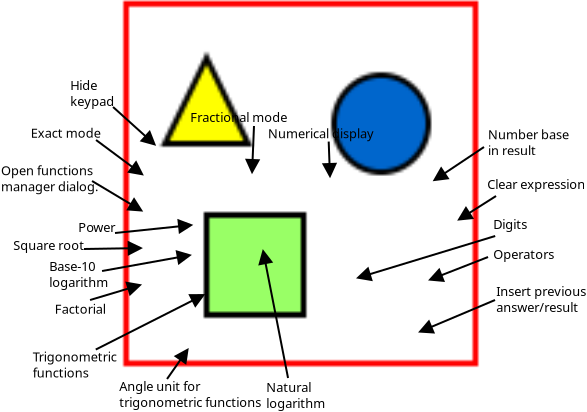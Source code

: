 <?xml version="1.0" encoding="UTF-8"?>
<dia:diagram xmlns:dia="http://www.lysator.liu.se/~alla/dia/">
  <dia:layer name="Background" visible="true">
    <dia:object type="Standard - Image" version="0" id="O0">
      <dia:attribute name="obj_pos">
        <dia:point val="15.372,1.702"/>
      </dia:attribute>
      <dia:attribute name="obj_bb">
        <dia:rectangle val="15.322,1.652;33.162,20.013"/>
      </dia:attribute>
      <dia:attribute name="elem_corner">
        <dia:point val="15.372,1.702"/>
      </dia:attribute>
      <dia:attribute name="elem_width">
        <dia:real val="17.74"/>
      </dia:attribute>
      <dia:attribute name="elem_height">
        <dia:real val="18.262"/>
      </dia:attribute>
      <dia:attribute name="draw_border">
        <dia:boolean val="false"/>
      </dia:attribute>
      <dia:attribute name="keep_aspect">
        <dia:boolean val="true"/>
      </dia:attribute>
      <dia:attribute name="file">
        <dia:string>#/calculator-buttons-screen.png#</dia:string>
      </dia:attribute>
    </dia:object>
    <dia:object type="Standard - Line" version="0" id="O1">
      <dia:attribute name="obj_pos">
        <dia:point val="13.402,14.102"/>
      </dia:attribute>
      <dia:attribute name="obj_bb">
        <dia:rectangle val="13.351,13.455;16.345,14.656"/>
      </dia:attribute>
      <dia:attribute name="conn_endpoints">
        <dia:point val="13.402,14.102"/>
        <dia:point val="16.286,14.056"/>
      </dia:attribute>
      <dia:attribute name="numcp">
        <dia:int val="1"/>
      </dia:attribute>
      <dia:attribute name="end_arrow">
        <dia:enum val="3"/>
      </dia:attribute>
      <dia:attribute name="end_arrow_length">
        <dia:real val="0.6"/>
      </dia:attribute>
      <dia:attribute name="end_arrow_width">
        <dia:real val="0.6"/>
      </dia:attribute>
    </dia:object>
    <dia:object type="Standard - Text" version="0" id="O2">
      <dia:attribute name="obj_pos">
        <dia:point val="9.862,14.152"/>
      </dia:attribute>
      <dia:attribute name="obj_bb">
        <dia:rectangle val="9.862,13.584;13.229,14.587"/>
      </dia:attribute>
      <dia:attribute name="text">
        <dia:composite type="text">
          <dia:attribute name="string">
            <dia:string>#Square root#</dia:string>
          </dia:attribute>
          <dia:attribute name="font">
            <dia:font family="sans" style="0" name="Helvetica"/>
          </dia:attribute>
          <dia:attribute name="height">
            <dia:real val="0.8"/>
          </dia:attribute>
          <dia:attribute name="pos">
            <dia:point val="9.862,14.152"/>
          </dia:attribute>
          <dia:attribute name="color">
            <dia:color val="#000000"/>
          </dia:attribute>
          <dia:attribute name="alignment">
            <dia:enum val="0"/>
          </dia:attribute>
        </dia:composite>
      </dia:attribute>
    </dia:object>
    <dia:object type="Standard - Text" version="0" id="O3">
      <dia:attribute name="obj_pos">
        <dia:point val="11.662,15.202"/>
      </dia:attribute>
      <dia:attribute name="obj_bb">
        <dia:rectangle val="11.662,14.634;14.379,16.437"/>
      </dia:attribute>
      <dia:attribute name="text">
        <dia:composite type="text">
          <dia:attribute name="string">
            <dia:string>#Base-10
logarithm#</dia:string>
          </dia:attribute>
          <dia:attribute name="font">
            <dia:font family="sans" style="0" name="Helvetica"/>
          </dia:attribute>
          <dia:attribute name="height">
            <dia:real val="0.8"/>
          </dia:attribute>
          <dia:attribute name="pos">
            <dia:point val="11.662,15.202"/>
          </dia:attribute>
          <dia:attribute name="color">
            <dia:color val="#000000"/>
          </dia:attribute>
          <dia:attribute name="alignment">
            <dia:enum val="0"/>
          </dia:attribute>
        </dia:composite>
      </dia:attribute>
    </dia:object>
    <dia:object type="Standard - Line" version="0" id="O4">
      <dia:attribute name="obj_pos">
        <dia:point val="14.304,15.202"/>
      </dia:attribute>
      <dia:attribute name="obj_bb">
        <dia:rectangle val="14.246,13.806;18.891,15.26"/>
      </dia:attribute>
      <dia:attribute name="conn_endpoints">
        <dia:point val="14.304,15.202"/>
        <dia:point val="18.736,14.406"/>
      </dia:attribute>
      <dia:attribute name="numcp">
        <dia:int val="1"/>
      </dia:attribute>
      <dia:attribute name="end_arrow">
        <dia:enum val="3"/>
      </dia:attribute>
      <dia:attribute name="end_arrow_length">
        <dia:real val="0.6"/>
      </dia:attribute>
      <dia:attribute name="end_arrow_width">
        <dia:real val="0.6"/>
      </dia:attribute>
    </dia:object>
    <dia:object type="Standard - Line" version="0" id="O5">
      <dia:attribute name="obj_pos">
        <dia:point val="17.554,20.602"/>
      </dia:attribute>
      <dia:attribute name="obj_bb">
        <dia:rectangle val="17.484,18.717;19.124,20.671"/>
      </dia:attribute>
      <dia:attribute name="conn_endpoints">
        <dia:point val="17.554,20.602"/>
        <dia:point val="18.604,19.102"/>
      </dia:attribute>
      <dia:attribute name="numcp">
        <dia:int val="1"/>
      </dia:attribute>
      <dia:attribute name="end_arrow">
        <dia:enum val="3"/>
      </dia:attribute>
      <dia:attribute name="end_arrow_length">
        <dia:real val="0.6"/>
      </dia:attribute>
      <dia:attribute name="end_arrow_width">
        <dia:real val="0.6"/>
      </dia:attribute>
    </dia:object>
    <dia:object type="Standard - Text" version="0" id="O6">
      <dia:attribute name="obj_pos">
        <dia:point val="15.162,21.202"/>
      </dia:attribute>
      <dia:attribute name="obj_bb">
        <dia:rectangle val="15.162,20.634;21.729,22.437"/>
      </dia:attribute>
      <dia:attribute name="text">
        <dia:composite type="text">
          <dia:attribute name="string">
            <dia:string>#Angle unit for 
trigonometric functions#</dia:string>
          </dia:attribute>
          <dia:attribute name="font">
            <dia:font family="sans" style="0" name="Helvetica"/>
          </dia:attribute>
          <dia:attribute name="height">
            <dia:real val="0.8"/>
          </dia:attribute>
          <dia:attribute name="pos">
            <dia:point val="15.162,21.202"/>
          </dia:attribute>
          <dia:attribute name="color">
            <dia:color val="#000000"/>
          </dia:attribute>
          <dia:attribute name="alignment">
            <dia:enum val="0"/>
          </dia:attribute>
        </dia:composite>
      </dia:attribute>
    </dia:object>
    <dia:object type="Standard - Line" version="0" id="O7">
      <dia:attribute name="obj_pos">
        <dia:point val="14.854,7.002"/>
      </dia:attribute>
      <dia:attribute name="obj_bb">
        <dia:rectangle val="14.783,6.931;17.401,9.381"/>
      </dia:attribute>
      <dia:attribute name="conn_endpoints">
        <dia:point val="14.854,7.002"/>
        <dia:point val="16.962,8.902"/>
      </dia:attribute>
      <dia:attribute name="numcp">
        <dia:int val="1"/>
      </dia:attribute>
      <dia:attribute name="end_arrow">
        <dia:enum val="3"/>
      </dia:attribute>
      <dia:attribute name="end_arrow_length">
        <dia:real val="0.6"/>
      </dia:attribute>
      <dia:attribute name="end_arrow_width">
        <dia:real val="0.6"/>
      </dia:attribute>
    </dia:object>
    <dia:object type="Standard - Text" version="0" id="O8">
      <dia:attribute name="obj_pos">
        <dia:point val="12.712,6.152"/>
      </dia:attribute>
      <dia:attribute name="obj_bb">
        <dia:rectangle val="12.712,5.602;14.712,7.352"/>
      </dia:attribute>
      <dia:attribute name="text">
        <dia:composite type="text">
          <dia:attribute name="string">
            <dia:string>#Hide
keypad#</dia:string>
          </dia:attribute>
          <dia:attribute name="font">
            <dia:font family="sans" style="0" name="Helvetica"/>
          </dia:attribute>
          <dia:attribute name="height">
            <dia:real val="0.8"/>
          </dia:attribute>
          <dia:attribute name="pos">
            <dia:point val="12.712,6.152"/>
          </dia:attribute>
          <dia:attribute name="color">
            <dia:color val="#000000"/>
          </dia:attribute>
          <dia:attribute name="alignment">
            <dia:enum val="0"/>
          </dia:attribute>
        </dia:composite>
      </dia:attribute>
    </dia:object>
    <dia:object type="Standard - Line" version="0" id="O9">
      <dia:attribute name="obj_pos">
        <dia:point val="13.804,10.702"/>
      </dia:attribute>
      <dia:attribute name="obj_bb">
        <dia:rectangle val="13.735,10.633;16.66,12.742"/>
      </dia:attribute>
      <dia:attribute name="conn_endpoints">
        <dia:point val="13.804,10.702"/>
        <dia:point val="16.309,12.201"/>
      </dia:attribute>
      <dia:attribute name="numcp">
        <dia:int val="1"/>
      </dia:attribute>
      <dia:attribute name="end_arrow">
        <dia:enum val="3"/>
      </dia:attribute>
      <dia:attribute name="end_arrow_length">
        <dia:real val="0.6"/>
      </dia:attribute>
      <dia:attribute name="end_arrow_width">
        <dia:real val="0.6"/>
      </dia:attribute>
    </dia:object>
    <dia:object type="Standard - Text" version="0" id="O10">
      <dia:attribute name="obj_pos">
        <dia:point val="9.252,10.414"/>
      </dia:attribute>
      <dia:attribute name="obj_bb">
        <dia:rectangle val="9.252,9.864;13.852,11.614"/>
      </dia:attribute>
      <dia:attribute name="text">
        <dia:composite type="text">
          <dia:attribute name="string">
            <dia:string>#Open functions
manager dialog.#</dia:string>
          </dia:attribute>
          <dia:attribute name="font">
            <dia:font family="sans" style="0" name="Helvetica"/>
          </dia:attribute>
          <dia:attribute name="height">
            <dia:real val="0.8"/>
          </dia:attribute>
          <dia:attribute name="pos">
            <dia:point val="9.252,10.414"/>
          </dia:attribute>
          <dia:attribute name="color">
            <dia:color val="#000000"/>
          </dia:attribute>
          <dia:attribute name="alignment">
            <dia:enum val="0"/>
          </dia:attribute>
        </dia:composite>
      </dia:attribute>
    </dia:object>
    <dia:object type="Standard - Line" version="0" id="O11">
      <dia:attribute name="obj_pos">
        <dia:point val="34.004,11.452"/>
      </dia:attribute>
      <dia:attribute name="obj_bb">
        <dia:rectangle val="31.748,11.383;34.073,13.185"/>
      </dia:attribute>
      <dia:attribute name="conn_endpoints">
        <dia:point val="34.004,11.452"/>
        <dia:point val="32.112,12.652"/>
      </dia:attribute>
      <dia:attribute name="numcp">
        <dia:int val="1"/>
      </dia:attribute>
      <dia:attribute name="end_arrow">
        <dia:enum val="3"/>
      </dia:attribute>
      <dia:attribute name="end_arrow_length">
        <dia:real val="0.6"/>
      </dia:attribute>
      <dia:attribute name="end_arrow_width">
        <dia:real val="0.6"/>
      </dia:attribute>
    </dia:object>
    <dia:object type="Standard - Text" version="0" id="O12">
      <dia:attribute name="obj_pos">
        <dia:point val="33.562,11.102"/>
      </dia:attribute>
      <dia:attribute name="obj_bb">
        <dia:rectangle val="33.562,10.552;38.362,11.502"/>
      </dia:attribute>
      <dia:attribute name="text">
        <dia:composite type="text">
          <dia:attribute name="string">
            <dia:string>#Clear expression#</dia:string>
          </dia:attribute>
          <dia:attribute name="font">
            <dia:font family="sans" style="0" name="Helvetica"/>
          </dia:attribute>
          <dia:attribute name="height">
            <dia:real val="0.8"/>
          </dia:attribute>
          <dia:attribute name="pos">
            <dia:point val="33.562,11.102"/>
          </dia:attribute>
          <dia:attribute name="color">
            <dia:color val="#000000"/>
          </dia:attribute>
          <dia:attribute name="alignment">
            <dia:enum val="0"/>
          </dia:attribute>
        </dia:composite>
      </dia:attribute>
    </dia:object>
    <dia:object type="Standard - Line" version="0" id="O13">
      <dia:attribute name="obj_pos">
        <dia:point val="33.954,16.652"/>
      </dia:attribute>
      <dia:attribute name="obj_bb">
        <dia:rectangle val="29.883,16.586;34.02,18.824"/>
      </dia:attribute>
      <dia:attribute name="conn_endpoints">
        <dia:point val="33.954,16.652"/>
        <dia:point val="30.162,18.252"/>
      </dia:attribute>
      <dia:attribute name="numcp">
        <dia:int val="1"/>
      </dia:attribute>
      <dia:attribute name="end_arrow">
        <dia:enum val="3"/>
      </dia:attribute>
      <dia:attribute name="end_arrow_length">
        <dia:real val="0.6"/>
      </dia:attribute>
      <dia:attribute name="end_arrow_width">
        <dia:real val="0.6"/>
      </dia:attribute>
    </dia:object>
    <dia:object type="Standard - Text" version="0" id="O14">
      <dia:attribute name="obj_pos">
        <dia:point val="34.012,16.452"/>
      </dia:attribute>
      <dia:attribute name="obj_bb">
        <dia:rectangle val="34.012,15.902;38.262,17.652"/>
      </dia:attribute>
      <dia:attribute name="text">
        <dia:composite type="text">
          <dia:attribute name="string">
            <dia:string>#Insert previous
answer/result#</dia:string>
          </dia:attribute>
          <dia:attribute name="font">
            <dia:font family="sans" style="0" name="Helvetica"/>
          </dia:attribute>
          <dia:attribute name="height">
            <dia:real val="0.8"/>
          </dia:attribute>
          <dia:attribute name="pos">
            <dia:point val="34.012,16.452"/>
          </dia:attribute>
          <dia:attribute name="color">
            <dia:color val="#000000"/>
          </dia:attribute>
          <dia:attribute name="alignment">
            <dia:enum val="0"/>
          </dia:attribute>
        </dia:composite>
      </dia:attribute>
    </dia:object>
    <dia:object type="Standard - Line" version="0" id="O15">
      <dia:attribute name="obj_pos">
        <dia:point val="33.604,14.502"/>
      </dia:attribute>
      <dia:attribute name="obj_bb">
        <dia:rectangle val="30.397,14.437;33.669,16.229"/>
      </dia:attribute>
      <dia:attribute name="conn_endpoints">
        <dia:point val="33.604,14.502"/>
        <dia:point val="30.662,15.652"/>
      </dia:attribute>
      <dia:attribute name="numcp">
        <dia:int val="1"/>
      </dia:attribute>
      <dia:attribute name="end_arrow">
        <dia:enum val="3"/>
      </dia:attribute>
      <dia:attribute name="end_arrow_length">
        <dia:real val="0.6"/>
      </dia:attribute>
      <dia:attribute name="end_arrow_width">
        <dia:real val="0.6"/>
      </dia:attribute>
    </dia:object>
    <dia:object type="Standard - Text" version="0" id="O16">
      <dia:attribute name="obj_pos">
        <dia:point val="33.862,14.602"/>
      </dia:attribute>
      <dia:attribute name="obj_bb">
        <dia:rectangle val="33.862,14.052;36.762,15.002"/>
      </dia:attribute>
      <dia:attribute name="text">
        <dia:composite type="text">
          <dia:attribute name="string">
            <dia:string>#Operators#</dia:string>
          </dia:attribute>
          <dia:attribute name="font">
            <dia:font family="sans" style="0" name="Helvetica"/>
          </dia:attribute>
          <dia:attribute name="height">
            <dia:real val="0.8"/>
          </dia:attribute>
          <dia:attribute name="pos">
            <dia:point val="33.862,14.602"/>
          </dia:attribute>
          <dia:attribute name="color">
            <dia:color val="#000000"/>
          </dia:attribute>
          <dia:attribute name="alignment">
            <dia:enum val="0"/>
          </dia:attribute>
        </dia:composite>
      </dia:attribute>
    </dia:object>
    <dia:object type="Standard - Line" version="0" id="O17">
      <dia:attribute name="obj_pos">
        <dia:point val="33.962,13.452"/>
      </dia:attribute>
      <dia:attribute name="obj_bb">
        <dia:rectangle val="26.839,13.389;34.024,16.14"/>
      </dia:attribute>
      <dia:attribute name="conn_endpoints">
        <dia:point val="33.962,13.452"/>
        <dia:point val="27.062,15.552"/>
      </dia:attribute>
      <dia:attribute name="numcp">
        <dia:int val="1"/>
      </dia:attribute>
      <dia:attribute name="end_arrow">
        <dia:enum val="3"/>
      </dia:attribute>
      <dia:attribute name="end_arrow_length">
        <dia:real val="0.6"/>
      </dia:attribute>
      <dia:attribute name="end_arrow_width">
        <dia:real val="0.6"/>
      </dia:attribute>
    </dia:object>
    <dia:object type="Standard - Text" version="0" id="O18">
      <dia:attribute name="obj_pos">
        <dia:point val="33.862,13.102"/>
      </dia:attribute>
      <dia:attribute name="obj_bb">
        <dia:rectangle val="33.862,12.552;35.462,13.502"/>
      </dia:attribute>
      <dia:attribute name="text">
        <dia:composite type="text">
          <dia:attribute name="string">
            <dia:string>#Digits#</dia:string>
          </dia:attribute>
          <dia:attribute name="font">
            <dia:font family="sans" style="0" name="Helvetica"/>
          </dia:attribute>
          <dia:attribute name="height">
            <dia:real val="0.8"/>
          </dia:attribute>
          <dia:attribute name="pos">
            <dia:point val="33.862,13.102"/>
          </dia:attribute>
          <dia:attribute name="color">
            <dia:color val="#000000"/>
          </dia:attribute>
          <dia:attribute name="alignment">
            <dia:enum val="0"/>
          </dia:attribute>
        </dia:composite>
      </dia:attribute>
    </dia:object>
    <dia:object type="Standard - Line" version="0" id="O19">
      <dia:attribute name="obj_pos">
        <dia:point val="13.99,19.129"/>
      </dia:attribute>
      <dia:attribute name="obj_bb">
        <dia:rectangle val="13.922,15.825;19.729,19.196"/>
      </dia:attribute>
      <dia:attribute name="conn_endpoints">
        <dia:point val="13.99,19.129"/>
        <dia:point val="19.414,16.383"/>
      </dia:attribute>
      <dia:attribute name="numcp">
        <dia:int val="1"/>
      </dia:attribute>
      <dia:attribute name="end_arrow">
        <dia:enum val="3"/>
      </dia:attribute>
      <dia:attribute name="end_arrow_length">
        <dia:real val="0.6"/>
      </dia:attribute>
      <dia:attribute name="end_arrow_width">
        <dia:real val="0.6"/>
      </dia:attribute>
    </dia:object>
    <dia:object type="Standard - Text" version="0" id="O20">
      <dia:attribute name="obj_pos">
        <dia:point val="10.841,19.723"/>
      </dia:attribute>
      <dia:attribute name="obj_bb">
        <dia:rectangle val="10.841,19.172;14.691,20.922"/>
      </dia:attribute>
      <dia:attribute name="text">
        <dia:composite type="text">
          <dia:attribute name="string">
            <dia:string>#Trigonometric
functions#</dia:string>
          </dia:attribute>
          <dia:attribute name="font">
            <dia:font family="sans" style="0" name="Helvetica"/>
          </dia:attribute>
          <dia:attribute name="height">
            <dia:real val="0.8"/>
          </dia:attribute>
          <dia:attribute name="pos">
            <dia:point val="10.841,19.723"/>
          </dia:attribute>
          <dia:attribute name="color">
            <dia:color val="#000000"/>
          </dia:attribute>
          <dia:attribute name="alignment">
            <dia:enum val="0"/>
          </dia:attribute>
        </dia:composite>
      </dia:attribute>
    </dia:object>
    <dia:object type="Standard - Line" version="0" id="O21">
      <dia:attribute name="obj_pos">
        <dia:point val="23.604,20.552"/>
      </dia:attribute>
      <dia:attribute name="obj_bb">
        <dia:rectangle val="21.755,14.004;23.663,20.61"/>
      </dia:attribute>
      <dia:attribute name="conn_endpoints">
        <dia:point val="23.604,20.552"/>
        <dia:point val="22.353,14.168"/>
      </dia:attribute>
      <dia:attribute name="numcp">
        <dia:int val="1"/>
      </dia:attribute>
      <dia:attribute name="end_arrow">
        <dia:enum val="3"/>
      </dia:attribute>
      <dia:attribute name="end_arrow_length">
        <dia:real val="0.6"/>
      </dia:attribute>
      <dia:attribute name="end_arrow_width">
        <dia:real val="0.6"/>
      </dia:attribute>
    </dia:object>
    <dia:object type="Standard - Text" version="0" id="O22">
      <dia:attribute name="obj_pos">
        <dia:point val="22.512,21.252"/>
      </dia:attribute>
      <dia:attribute name="obj_bb">
        <dia:rectangle val="22.512,20.702;25.212,22.452"/>
      </dia:attribute>
      <dia:attribute name="text">
        <dia:composite type="text">
          <dia:attribute name="string">
            <dia:string>#Natural
logarithm#</dia:string>
          </dia:attribute>
          <dia:attribute name="font">
            <dia:font family="sans" style="0" name="Helvetica"/>
          </dia:attribute>
          <dia:attribute name="height">
            <dia:real val="0.8"/>
          </dia:attribute>
          <dia:attribute name="pos">
            <dia:point val="22.512,21.252"/>
          </dia:attribute>
          <dia:attribute name="color">
            <dia:color val="#000000"/>
          </dia:attribute>
          <dia:attribute name="alignment">
            <dia:enum val="0"/>
          </dia:attribute>
        </dia:composite>
      </dia:attribute>
    </dia:object>
    <dia:object type="Standard - Line" version="0" id="O23">
      <dia:attribute name="obj_pos">
        <dia:point val="21.902,7.952"/>
      </dia:attribute>
      <dia:attribute name="obj_bb">
        <dia:rectangle val="21.202,7.9;22.406,10.377"/>
      </dia:attribute>
      <dia:attribute name="conn_endpoints">
        <dia:point val="21.902,7.952"/>
        <dia:point val="21.804,10.302"/>
      </dia:attribute>
      <dia:attribute name="numcp">
        <dia:int val="1"/>
      </dia:attribute>
      <dia:attribute name="end_arrow">
        <dia:enum val="3"/>
      </dia:attribute>
      <dia:attribute name="end_arrow_length">
        <dia:real val="0.6"/>
      </dia:attribute>
      <dia:attribute name="end_arrow_width">
        <dia:real val="0.6"/>
      </dia:attribute>
    </dia:object>
    <dia:object type="Standard - Text" version="0" id="O24">
      <dia:attribute name="obj_pos">
        <dia:point val="18.712,7.752"/>
      </dia:attribute>
      <dia:attribute name="obj_bb">
        <dia:rectangle val="18.712,7.184;23.179,8.187"/>
      </dia:attribute>
      <dia:attribute name="text">
        <dia:composite type="text">
          <dia:attribute name="string">
            <dia:string>#Fractional mode#</dia:string>
          </dia:attribute>
          <dia:attribute name="font">
            <dia:font family="sans" style="0" name="Helvetica"/>
          </dia:attribute>
          <dia:attribute name="height">
            <dia:real val="0.8"/>
          </dia:attribute>
          <dia:attribute name="pos">
            <dia:point val="18.712,7.752"/>
          </dia:attribute>
          <dia:attribute name="color">
            <dia:color val="#000000"/>
          </dia:attribute>
          <dia:attribute name="alignment">
            <dia:enum val="0"/>
          </dia:attribute>
        </dia:composite>
      </dia:attribute>
    </dia:object>
    <dia:object type="Standard - Line" version="0" id="O25">
      <dia:attribute name="obj_pos">
        <dia:point val="14.952,13.302"/>
      </dia:attribute>
      <dia:attribute name="obj_bb">
        <dia:rectangle val="14.897,12.3;18.916,13.504"/>
      </dia:attribute>
      <dia:attribute name="conn_endpoints">
        <dia:point val="14.952,13.302"/>
        <dia:point val="18.804,12.902"/>
      </dia:attribute>
      <dia:attribute name="numcp">
        <dia:int val="1"/>
      </dia:attribute>
      <dia:attribute name="end_arrow">
        <dia:enum val="3"/>
      </dia:attribute>
      <dia:attribute name="end_arrow_length">
        <dia:real val="0.6"/>
      </dia:attribute>
      <dia:attribute name="end_arrow_width">
        <dia:real val="0.6"/>
      </dia:attribute>
    </dia:object>
    <dia:object type="Standard - Text" version="0" id="O26">
      <dia:attribute name="obj_pos">
        <dia:point val="13.112,13.252"/>
      </dia:attribute>
      <dia:attribute name="obj_bb">
        <dia:rectangle val="13.112,12.684;14.879,13.687"/>
      </dia:attribute>
      <dia:attribute name="text">
        <dia:composite type="text">
          <dia:attribute name="string">
            <dia:string>#Power#</dia:string>
          </dia:attribute>
          <dia:attribute name="font">
            <dia:font family="sans" style="0" name="Helvetica"/>
          </dia:attribute>
          <dia:attribute name="height">
            <dia:real val="0.8"/>
          </dia:attribute>
          <dia:attribute name="pos">
            <dia:point val="13.112,13.252"/>
          </dia:attribute>
          <dia:attribute name="color">
            <dia:color val="#000000"/>
          </dia:attribute>
          <dia:attribute name="alignment">
            <dia:enum val="0"/>
          </dia:attribute>
        </dia:composite>
      </dia:attribute>
    </dia:object>
    <dia:object type="Standard - Text" version="0" id="O27">
      <dia:attribute name="obj_pos">
        <dia:point val="10.744,8.542"/>
      </dia:attribute>
      <dia:attribute name="obj_bb">
        <dia:rectangle val="10.744,7.992;13.994,8.942"/>
      </dia:attribute>
      <dia:attribute name="text">
        <dia:composite type="text">
          <dia:attribute name="string">
            <dia:string>#Exact mode#</dia:string>
          </dia:attribute>
          <dia:attribute name="font">
            <dia:font family="sans" style="0" name="Helvetica"/>
          </dia:attribute>
          <dia:attribute name="height">
            <dia:real val="0.8"/>
          </dia:attribute>
          <dia:attribute name="pos">
            <dia:point val="10.744,8.542"/>
          </dia:attribute>
          <dia:attribute name="color">
            <dia:color val="#000000"/>
          </dia:attribute>
          <dia:attribute name="alignment">
            <dia:enum val="0"/>
          </dia:attribute>
        </dia:composite>
      </dia:attribute>
    </dia:object>
    <dia:object type="Standard - Line" version="0" id="O28">
      <dia:attribute name="obj_pos">
        <dia:point val="14.004,8.652"/>
      </dia:attribute>
      <dia:attribute name="obj_bb">
        <dia:rectangle val="13.934,8.582;16.743,10.905"/>
      </dia:attribute>
      <dia:attribute name="conn_endpoints">
        <dia:point val="14.004,8.652"/>
        <dia:point val="16.345,10.393"/>
      </dia:attribute>
      <dia:attribute name="numcp">
        <dia:int val="1"/>
      </dia:attribute>
      <dia:attribute name="end_arrow">
        <dia:enum val="3"/>
      </dia:attribute>
      <dia:attribute name="end_arrow_length">
        <dia:real val="0.6"/>
      </dia:attribute>
      <dia:attribute name="end_arrow_width">
        <dia:real val="0.6"/>
      </dia:attribute>
    </dia:object>
    <dia:object type="Standard - Line" version="0" id="O29">
      <dia:attribute name="obj_pos">
        <dia:point val="13.704,16.652"/>
      </dia:attribute>
      <dia:attribute name="obj_bb">
        <dia:rectangle val="13.642,15.304;16.465,16.714"/>
      </dia:attribute>
      <dia:attribute name="conn_endpoints">
        <dia:point val="13.704,16.652"/>
        <dia:point val="16.245,15.893"/>
      </dia:attribute>
      <dia:attribute name="numcp">
        <dia:int val="1"/>
      </dia:attribute>
      <dia:attribute name="end_arrow">
        <dia:enum val="3"/>
      </dia:attribute>
      <dia:attribute name="end_arrow_length">
        <dia:real val="0.6"/>
      </dia:attribute>
      <dia:attribute name="end_arrow_width">
        <dia:real val="0.6"/>
      </dia:attribute>
    </dia:object>
    <dia:object type="Standard - Text" version="0" id="O30">
      <dia:attribute name="obj_pos">
        <dia:point val="11.944,17.342"/>
      </dia:attribute>
      <dia:attribute name="obj_bb">
        <dia:rectangle val="11.944,16.774;14.312,17.777"/>
      </dia:attribute>
      <dia:attribute name="text">
        <dia:composite type="text">
          <dia:attribute name="string">
            <dia:string>#Factorial#</dia:string>
          </dia:attribute>
          <dia:attribute name="font">
            <dia:font family="sans" style="0" name="Helvetica"/>
          </dia:attribute>
          <dia:attribute name="height">
            <dia:real val="0.8"/>
          </dia:attribute>
          <dia:attribute name="pos">
            <dia:point val="11.944,17.342"/>
          </dia:attribute>
          <dia:attribute name="color">
            <dia:color val="#000000"/>
          </dia:attribute>
          <dia:attribute name="alignment">
            <dia:enum val="0"/>
          </dia:attribute>
        </dia:composite>
      </dia:attribute>
    </dia:object>
    <dia:object type="Standard - Line" version="0" id="O31">
      <dia:attribute name="obj_pos">
        <dia:point val="33.402,9.002"/>
      </dia:attribute>
      <dia:attribute name="obj_bb">
        <dia:rectangle val="30.513,8.932;33.471,11.207"/>
      </dia:attribute>
      <dia:attribute name="conn_endpoints">
        <dia:point val="33.402,9.002"/>
        <dia:point val="30.887,10.68"/>
      </dia:attribute>
      <dia:attribute name="numcp">
        <dia:int val="1"/>
      </dia:attribute>
      <dia:attribute name="end_arrow">
        <dia:enum val="3"/>
      </dia:attribute>
      <dia:attribute name="end_arrow_length">
        <dia:real val="0.6"/>
      </dia:attribute>
      <dia:attribute name="end_arrow_width">
        <dia:real val="0.6"/>
      </dia:attribute>
    </dia:object>
    <dia:object type="Standard - Line" version="0" id="O32">
      <dia:attribute name="obj_pos">
        <dia:point val="25.637,8.73"/>
      </dia:attribute>
      <dia:attribute name="obj_bb">
        <dia:rectangle val="25.101,8.679;26.303,10.574"/>
      </dia:attribute>
      <dia:attribute name="conn_endpoints">
        <dia:point val="25.637,8.73"/>
        <dia:point val="25.702,10.502"/>
      </dia:attribute>
      <dia:attribute name="numcp">
        <dia:int val="1"/>
      </dia:attribute>
      <dia:attribute name="end_arrow">
        <dia:enum val="3"/>
      </dia:attribute>
      <dia:attribute name="end_arrow_length">
        <dia:real val="0.6"/>
      </dia:attribute>
      <dia:attribute name="end_arrow_width">
        <dia:real val="0.6"/>
      </dia:attribute>
    </dia:object>
    <dia:object type="Standard - Text" version="0" id="O33">
      <dia:attribute name="obj_pos">
        <dia:point val="33.597,8.612"/>
      </dia:attribute>
      <dia:attribute name="obj_bb">
        <dia:rectangle val="33.597,8.044;37.415,9.847"/>
      </dia:attribute>
      <dia:attribute name="text">
        <dia:composite type="text">
          <dia:attribute name="string">
            <dia:string>#Number base
in result#</dia:string>
          </dia:attribute>
          <dia:attribute name="font">
            <dia:font family="sans" style="0" name="Helvetica"/>
          </dia:attribute>
          <dia:attribute name="height">
            <dia:real val="0.8"/>
          </dia:attribute>
          <dia:attribute name="pos">
            <dia:point val="33.597,8.612"/>
          </dia:attribute>
          <dia:attribute name="color">
            <dia:color val="#000000"/>
          </dia:attribute>
          <dia:attribute name="alignment">
            <dia:enum val="0"/>
          </dia:attribute>
        </dia:composite>
      </dia:attribute>
    </dia:object>
    <dia:object type="Standard - Text" version="0" id="O34">
      <dia:attribute name="obj_pos">
        <dia:point val="22.597,8.562"/>
      </dia:attribute>
      <dia:attribute name="obj_bb">
        <dia:rectangle val="22.597,7.994;27.615,8.997"/>
      </dia:attribute>
      <dia:attribute name="text">
        <dia:composite type="text">
          <dia:attribute name="string">
            <dia:string>#Numerical display#</dia:string>
          </dia:attribute>
          <dia:attribute name="font">
            <dia:font family="sans" style="0" name="Helvetica"/>
          </dia:attribute>
          <dia:attribute name="height">
            <dia:real val="0.8"/>
          </dia:attribute>
          <dia:attribute name="pos">
            <dia:point val="22.597,8.562"/>
          </dia:attribute>
          <dia:attribute name="color">
            <dia:color val="#000000"/>
          </dia:attribute>
          <dia:attribute name="alignment">
            <dia:enum val="0"/>
          </dia:attribute>
        </dia:composite>
      </dia:attribute>
    </dia:object>
  </dia:layer>
</dia:diagram>
